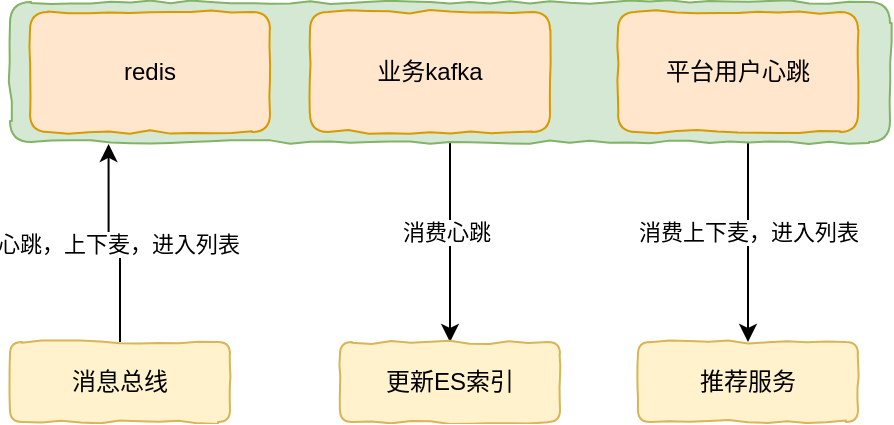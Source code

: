 <mxfile version="13.10.4" type="github">
  <diagram id="AUU8yqSeqHQyX3ru-vRn" name="Page-1">
    <mxGraphModel dx="946" dy="591" grid="1" gridSize="10" guides="1" tooltips="1" connect="1" arrows="1" fold="1" page="1" pageScale="1" pageWidth="827" pageHeight="1169" math="0" shadow="0">
      <root>
        <mxCell id="0" />
        <mxCell id="1" parent="0" />
        <mxCell id="DqiCOa37YYN-CVxIYkIi-25" style="edgeStyle=orthogonalEdgeStyle;rounded=0;orthogonalLoop=1;jettySize=auto;html=1;entryX=0.112;entryY=1.014;entryDx=0;entryDy=0;entryPerimeter=0;" edge="1" parent="1" source="DqiCOa37YYN-CVxIYkIi-23" target="DqiCOa37YYN-CVxIYkIi-24">
          <mxGeometry relative="1" as="geometry" />
        </mxCell>
        <mxCell id="DqiCOa37YYN-CVxIYkIi-26" value="心跳，上下麦，进入列表" style="edgeLabel;html=1;align=center;verticalAlign=middle;resizable=0;points=[];" vertex="1" connectable="0" parent="DqiCOa37YYN-CVxIYkIi-25">
          <mxGeometry x="-0.052" y="1" relative="1" as="geometry">
            <mxPoint as="offset" />
          </mxGeometry>
        </mxCell>
        <mxCell id="DqiCOa37YYN-CVxIYkIi-23" value="消息总线" style="rounded=1;whiteSpace=wrap;html=1;comic=1;sketch=0;fillColor=#fff2cc;strokeColor=#d6b656;" vertex="1" parent="1">
          <mxGeometry x="110" y="250" width="110" height="40" as="geometry" />
        </mxCell>
        <mxCell id="DqiCOa37YYN-CVxIYkIi-28" style="edgeStyle=orthogonalEdgeStyle;rounded=0;orthogonalLoop=1;jettySize=auto;html=1;entryX=0.5;entryY=0;entryDx=0;entryDy=0;" edge="1" parent="1" source="DqiCOa37YYN-CVxIYkIi-24" target="DqiCOa37YYN-CVxIYkIi-27">
          <mxGeometry relative="1" as="geometry" />
        </mxCell>
        <mxCell id="DqiCOa37YYN-CVxIYkIi-29" value="消费心跳" style="edgeLabel;html=1;align=center;verticalAlign=middle;resizable=0;points=[];" vertex="1" connectable="0" parent="DqiCOa37YYN-CVxIYkIi-28">
          <mxGeometry x="-0.1" y="-2" relative="1" as="geometry">
            <mxPoint as="offset" />
          </mxGeometry>
        </mxCell>
        <mxCell id="DqiCOa37YYN-CVxIYkIi-34" style="edgeStyle=orthogonalEdgeStyle;rounded=0;orthogonalLoop=1;jettySize=auto;html=1;entryX=0.5;entryY=0;entryDx=0;entryDy=0;" edge="1" parent="1" source="DqiCOa37YYN-CVxIYkIi-24" target="DqiCOa37YYN-CVxIYkIi-33">
          <mxGeometry relative="1" as="geometry">
            <Array as="points">
              <mxPoint x="479" y="170" />
              <mxPoint x="479" y="170" />
            </Array>
          </mxGeometry>
        </mxCell>
        <mxCell id="DqiCOa37YYN-CVxIYkIi-35" value="消费上下麦，进入列表" style="edgeLabel;html=1;align=center;verticalAlign=middle;resizable=0;points=[];" vertex="1" connectable="0" parent="DqiCOa37YYN-CVxIYkIi-34">
          <mxGeometry x="-0.1" relative="1" as="geometry">
            <mxPoint as="offset" />
          </mxGeometry>
        </mxCell>
        <mxCell id="DqiCOa37YYN-CVxIYkIi-24" value="" style="rounded=1;whiteSpace=wrap;html=1;comic=1;sketch=0;fillColor=#d5e8d4;strokeColor=#82b366;" vertex="1" parent="1">
          <mxGeometry x="110" y="80" width="440" height="70" as="geometry" />
        </mxCell>
        <mxCell id="DqiCOa37YYN-CVxIYkIi-27" value="更新ES索引" style="rounded=1;whiteSpace=wrap;html=1;comic=1;sketch=0;fillColor=#fff2cc;strokeColor=#d6b656;" vertex="1" parent="1">
          <mxGeometry x="275" y="250" width="110" height="40" as="geometry" />
        </mxCell>
        <mxCell id="DqiCOa37YYN-CVxIYkIi-30" value="redis" style="rounded=1;whiteSpace=wrap;html=1;comic=1;sketch=0;fillColor=#ffe6cc;strokeColor=#d79b00;" vertex="1" parent="1">
          <mxGeometry x="120" y="85" width="120" height="60" as="geometry" />
        </mxCell>
        <mxCell id="DqiCOa37YYN-CVxIYkIi-31" value="业务kafka" style="rounded=1;whiteSpace=wrap;html=1;comic=1;sketch=0;fillColor=#ffe6cc;strokeColor=#d79b00;" vertex="1" parent="1">
          <mxGeometry x="260" y="85" width="120" height="60" as="geometry" />
        </mxCell>
        <mxCell id="DqiCOa37YYN-CVxIYkIi-32" value="平台用户心跳" style="rounded=1;whiteSpace=wrap;html=1;comic=1;sketch=0;fillColor=#ffe6cc;strokeColor=#d79b00;" vertex="1" parent="1">
          <mxGeometry x="414" y="85" width="120" height="60" as="geometry" />
        </mxCell>
        <mxCell id="DqiCOa37YYN-CVxIYkIi-33" value="推荐服务" style="rounded=1;whiteSpace=wrap;html=1;comic=1;sketch=0;fillColor=#fff2cc;strokeColor=#d6b656;" vertex="1" parent="1">
          <mxGeometry x="424" y="250" width="110" height="40" as="geometry" />
        </mxCell>
      </root>
    </mxGraphModel>
  </diagram>
</mxfile>
